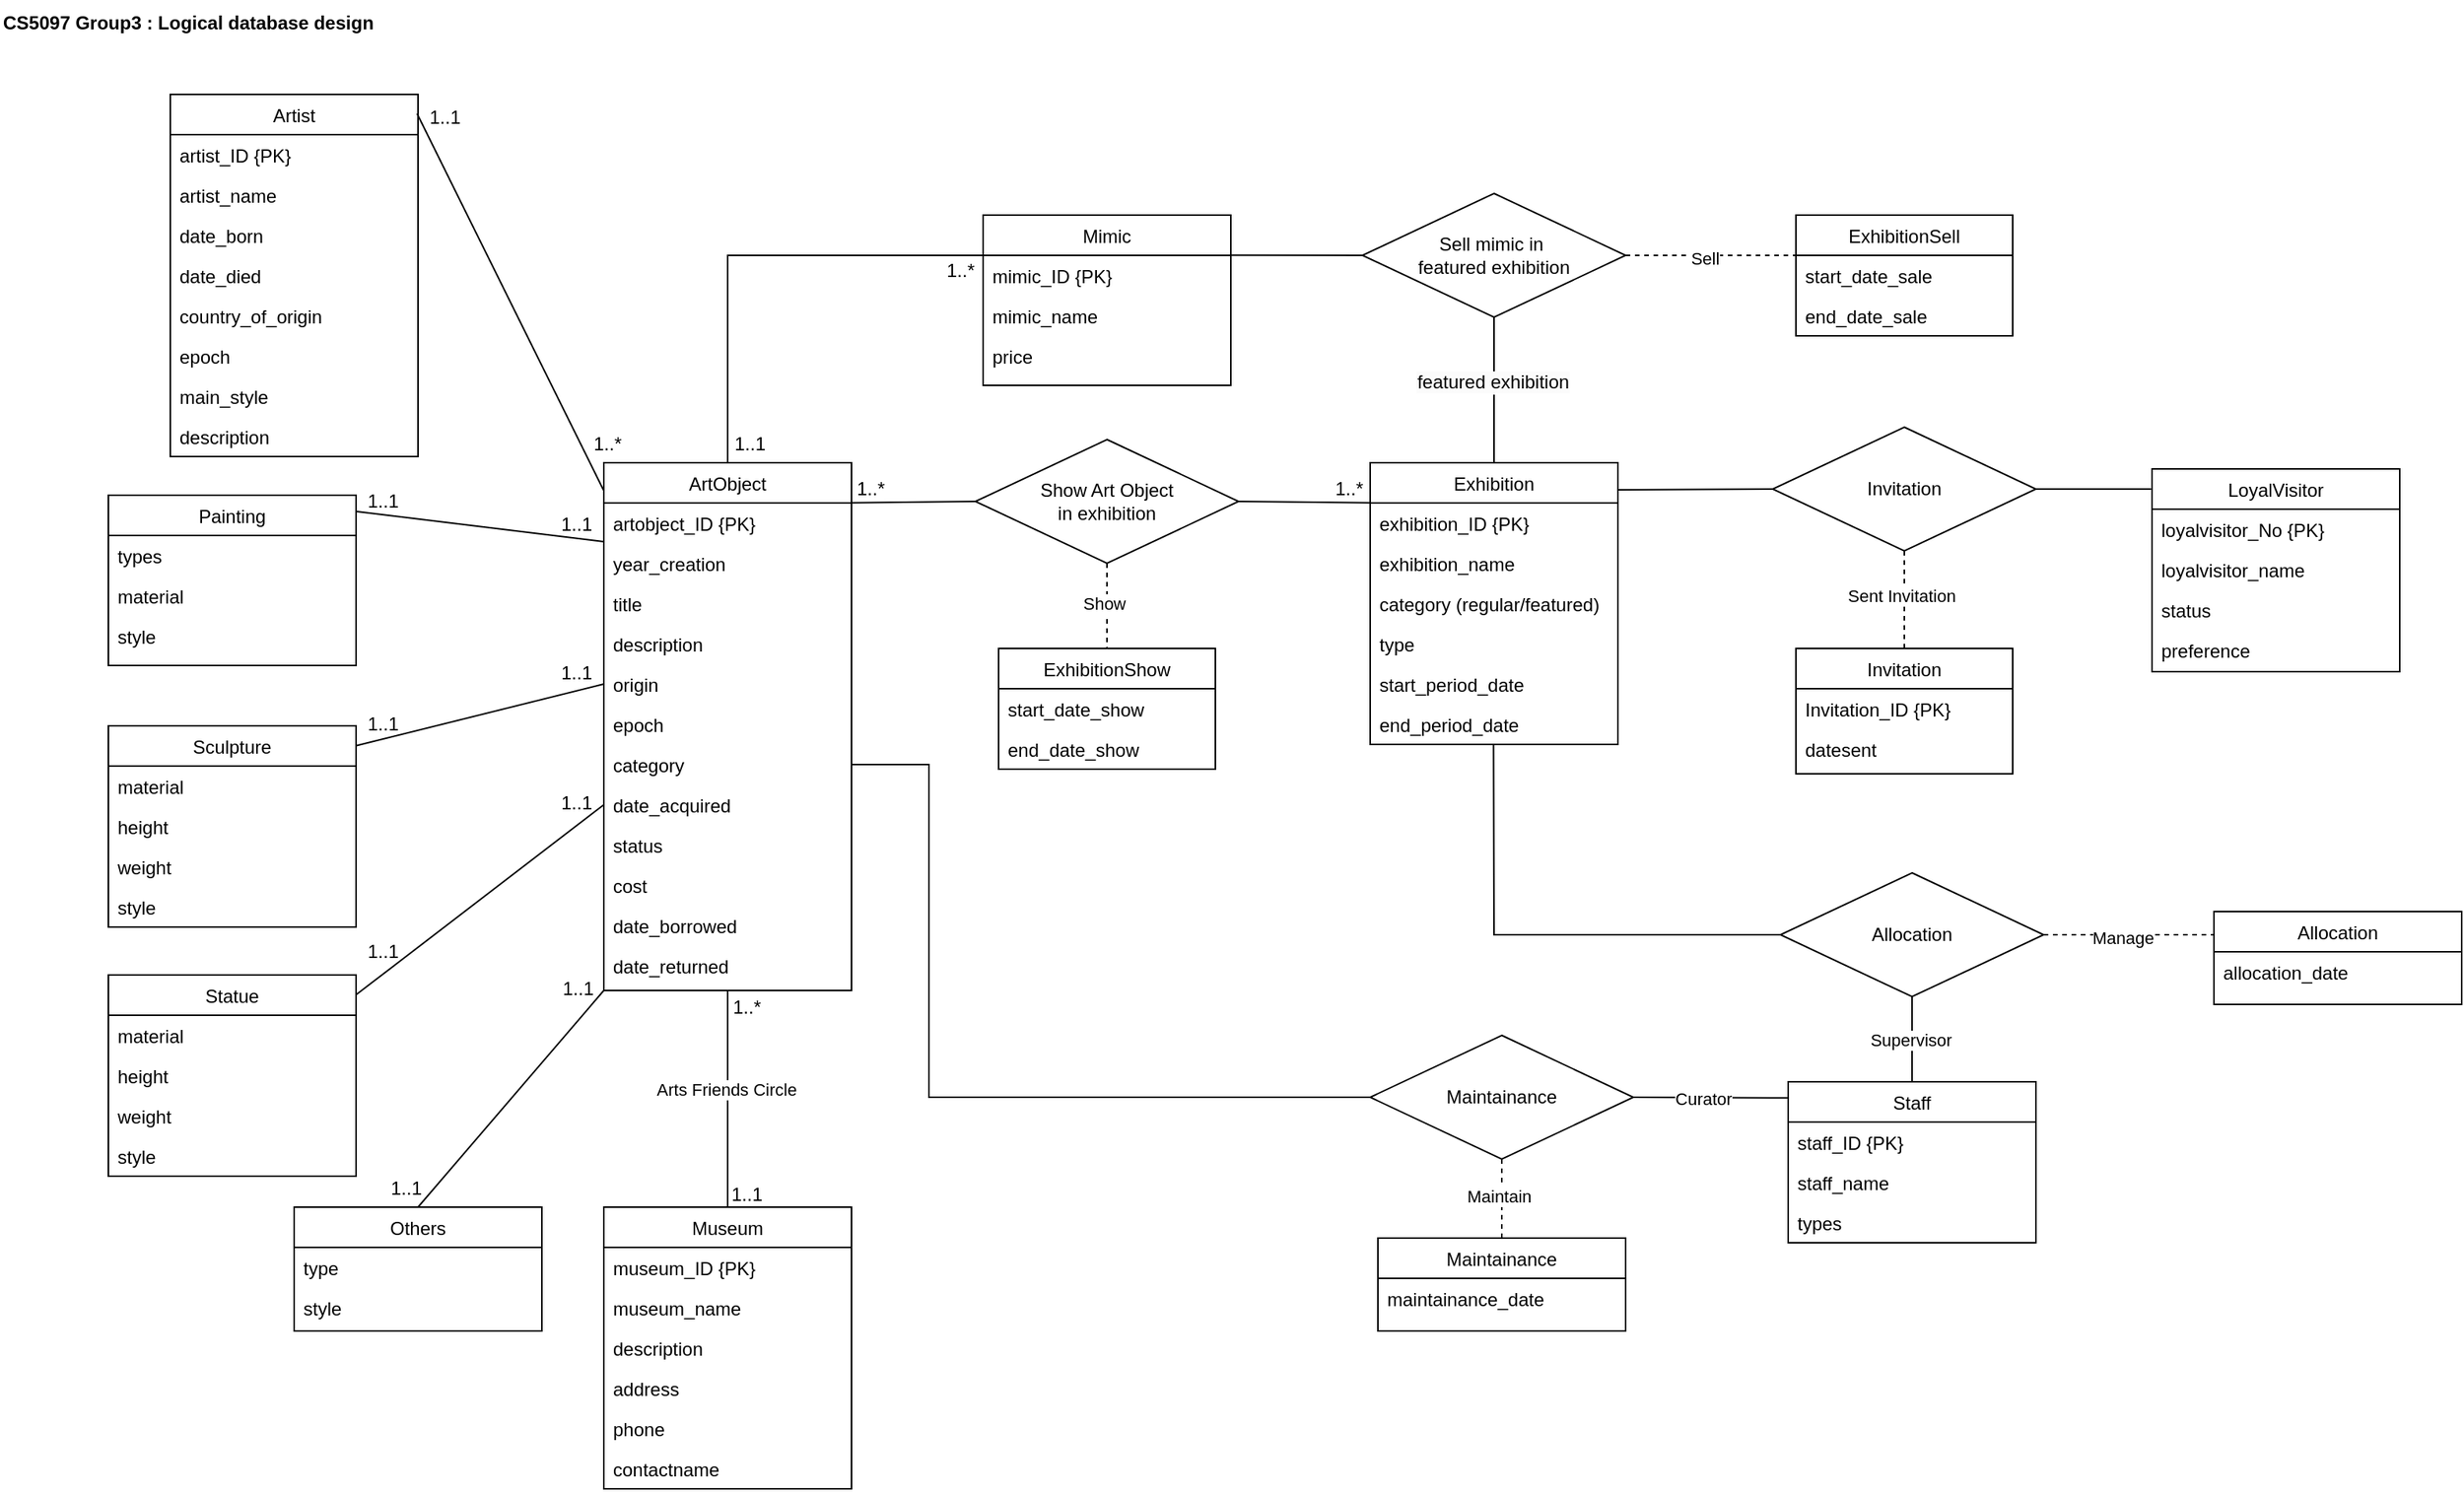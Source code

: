 <mxfile version="25.0.1">
  <diagram name="Page-1" id="jwNlFsKVyV8k6aozCczB">
    <mxGraphModel dx="1075" dy="471" grid="1" gridSize="10" guides="1" tooltips="1" connect="1" arrows="1" fold="1" page="1" pageScale="1" pageWidth="850" pageHeight="1100" math="0" shadow="0">
      <root>
        <mxCell id="0" />
        <mxCell id="1" parent="0" />
        <mxCell id="X3QwvM53zV8TtYCrAlP4-1" value="Museum" style="swimlane;fontStyle=0;align=center;verticalAlign=top;childLayout=stackLayout;horizontal=1;startSize=26;horizontalStack=0;resizeParent=1;resizeLast=0;collapsible=1;marginBottom=0;rounded=0;shadow=0;strokeWidth=1;" vertex="1" parent="1">
          <mxGeometry x="442" y="800" width="160" height="182" as="geometry">
            <mxRectangle x="130" y="380" width="160" height="26" as="alternateBounds" />
          </mxGeometry>
        </mxCell>
        <mxCell id="X3QwvM53zV8TtYCrAlP4-2" value="museum_ID {PK}" style="text;align=left;verticalAlign=top;spacingLeft=4;spacingRight=4;overflow=hidden;rotatable=0;points=[[0,0.5],[1,0.5]];portConstraint=eastwest;" vertex="1" parent="X3QwvM53zV8TtYCrAlP4-1">
          <mxGeometry y="26" width="160" height="26" as="geometry" />
        </mxCell>
        <mxCell id="X3QwvM53zV8TtYCrAlP4-3" value="museum_name" style="text;align=left;verticalAlign=top;spacingLeft=4;spacingRight=4;overflow=hidden;rotatable=0;points=[[0,0.5],[1,0.5]];portConstraint=eastwest;" vertex="1" parent="X3QwvM53zV8TtYCrAlP4-1">
          <mxGeometry y="52" width="160" height="26" as="geometry" />
        </mxCell>
        <mxCell id="X3QwvM53zV8TtYCrAlP4-4" value="description" style="text;align=left;verticalAlign=top;spacingLeft=4;spacingRight=4;overflow=hidden;rotatable=0;points=[[0,0.5],[1,0.5]];portConstraint=eastwest;" vertex="1" parent="X3QwvM53zV8TtYCrAlP4-1">
          <mxGeometry y="78" width="160" height="26" as="geometry" />
        </mxCell>
        <mxCell id="X3QwvM53zV8TtYCrAlP4-5" value="address" style="text;align=left;verticalAlign=top;spacingLeft=4;spacingRight=4;overflow=hidden;rotatable=0;points=[[0,0.5],[1,0.5]];portConstraint=eastwest;" vertex="1" parent="X3QwvM53zV8TtYCrAlP4-1">
          <mxGeometry y="104" width="160" height="26" as="geometry" />
        </mxCell>
        <mxCell id="X3QwvM53zV8TtYCrAlP4-6" value="phone" style="text;align=left;verticalAlign=top;spacingLeft=4;spacingRight=4;overflow=hidden;rotatable=0;points=[[0,0.5],[1,0.5]];portConstraint=eastwest;" vertex="1" parent="X3QwvM53zV8TtYCrAlP4-1">
          <mxGeometry y="130" width="160" height="26" as="geometry" />
        </mxCell>
        <mxCell id="X3QwvM53zV8TtYCrAlP4-7" value="contactname" style="text;align=left;verticalAlign=top;spacingLeft=4;spacingRight=4;overflow=hidden;rotatable=0;points=[[0,0.5],[1,0.5]];portConstraint=eastwest;" vertex="1" parent="X3QwvM53zV8TtYCrAlP4-1">
          <mxGeometry y="156" width="160" height="26" as="geometry" />
        </mxCell>
        <mxCell id="X3QwvM53zV8TtYCrAlP4-8" value="ArtObject" style="swimlane;fontStyle=0;align=center;verticalAlign=top;childLayout=stackLayout;horizontal=1;startSize=26;horizontalStack=0;resizeParent=1;resizeLast=0;collapsible=1;marginBottom=0;rounded=0;shadow=0;strokeWidth=1;" vertex="1" parent="1">
          <mxGeometry x="442" y="319" width="160" height="341" as="geometry">
            <mxRectangle x="130" y="380" width="160" height="26" as="alternateBounds" />
          </mxGeometry>
        </mxCell>
        <mxCell id="X3QwvM53zV8TtYCrAlP4-9" value="artobject_ID {PK}" style="text;align=left;verticalAlign=top;spacingLeft=4;spacingRight=4;overflow=hidden;rotatable=0;points=[[0,0.5],[1,0.5]];portConstraint=eastwest;" vertex="1" parent="X3QwvM53zV8TtYCrAlP4-8">
          <mxGeometry y="26" width="160" height="26" as="geometry" />
        </mxCell>
        <mxCell id="X3QwvM53zV8TtYCrAlP4-10" value="year_creation" style="text;align=left;verticalAlign=top;spacingLeft=4;spacingRight=4;overflow=hidden;rotatable=0;points=[[0,0.5],[1,0.5]];portConstraint=eastwest;" vertex="1" parent="X3QwvM53zV8TtYCrAlP4-8">
          <mxGeometry y="52" width="160" height="26" as="geometry" />
        </mxCell>
        <mxCell id="X3QwvM53zV8TtYCrAlP4-11" value="title" style="text;align=left;verticalAlign=top;spacingLeft=4;spacingRight=4;overflow=hidden;rotatable=0;points=[[0,0.5],[1,0.5]];portConstraint=eastwest;" vertex="1" parent="X3QwvM53zV8TtYCrAlP4-8">
          <mxGeometry y="78" width="160" height="26" as="geometry" />
        </mxCell>
        <mxCell id="X3QwvM53zV8TtYCrAlP4-12" value="description" style="text;align=left;verticalAlign=top;spacingLeft=4;spacingRight=4;overflow=hidden;rotatable=0;points=[[0,0.5],[1,0.5]];portConstraint=eastwest;" vertex="1" parent="X3QwvM53zV8TtYCrAlP4-8">
          <mxGeometry y="104" width="160" height="26" as="geometry" />
        </mxCell>
        <mxCell id="X3QwvM53zV8TtYCrAlP4-13" value="origin" style="text;align=left;verticalAlign=top;spacingLeft=4;spacingRight=4;overflow=hidden;rotatable=0;points=[[0,0.5],[1,0.5]];portConstraint=eastwest;" vertex="1" parent="X3QwvM53zV8TtYCrAlP4-8">
          <mxGeometry y="130" width="160" height="26" as="geometry" />
        </mxCell>
        <mxCell id="X3QwvM53zV8TtYCrAlP4-14" value="epoch" style="text;align=left;verticalAlign=top;spacingLeft=4;spacingRight=4;overflow=hidden;rotatable=0;points=[[0,0.5],[1,0.5]];portConstraint=eastwest;" vertex="1" parent="X3QwvM53zV8TtYCrAlP4-8">
          <mxGeometry y="156" width="160" height="26" as="geometry" />
        </mxCell>
        <mxCell id="X3QwvM53zV8TtYCrAlP4-15" value="category" style="text;align=left;verticalAlign=top;spacingLeft=4;spacingRight=4;overflow=hidden;rotatable=0;points=[[0,0.5],[1,0.5]];portConstraint=eastwest;" vertex="1" parent="X3QwvM53zV8TtYCrAlP4-8">
          <mxGeometry y="182" width="160" height="26" as="geometry" />
        </mxCell>
        <mxCell id="X3QwvM53zV8TtYCrAlP4-16" value="date_acquired" style="text;align=left;verticalAlign=top;spacingLeft=4;spacingRight=4;overflow=hidden;rotatable=0;points=[[0,0.5],[1,0.5]];portConstraint=eastwest;" vertex="1" parent="X3QwvM53zV8TtYCrAlP4-8">
          <mxGeometry y="208" width="160" height="26" as="geometry" />
        </mxCell>
        <mxCell id="X3QwvM53zV8TtYCrAlP4-17" value="status" style="text;align=left;verticalAlign=top;spacingLeft=4;spacingRight=4;overflow=hidden;rotatable=0;points=[[0,0.5],[1,0.5]];portConstraint=eastwest;" vertex="1" parent="X3QwvM53zV8TtYCrAlP4-8">
          <mxGeometry y="234" width="160" height="26" as="geometry" />
        </mxCell>
        <mxCell id="X3QwvM53zV8TtYCrAlP4-18" value="cost" style="text;align=left;verticalAlign=top;spacingLeft=4;spacingRight=4;overflow=hidden;rotatable=0;points=[[0,0.5],[1,0.5]];portConstraint=eastwest;" vertex="1" parent="X3QwvM53zV8TtYCrAlP4-8">
          <mxGeometry y="260" width="160" height="26" as="geometry" />
        </mxCell>
        <mxCell id="X3QwvM53zV8TtYCrAlP4-20" value="date_borrowed" style="text;align=left;verticalAlign=top;spacingLeft=4;spacingRight=4;overflow=hidden;rotatable=0;points=[[0,0.5],[1,0.5]];portConstraint=eastwest;" vertex="1" parent="X3QwvM53zV8TtYCrAlP4-8">
          <mxGeometry y="286" width="160" height="26" as="geometry" />
        </mxCell>
        <mxCell id="X3QwvM53zV8TtYCrAlP4-21" value="date_returned" style="text;align=left;verticalAlign=top;spacingLeft=4;spacingRight=4;overflow=hidden;rotatable=0;points=[[0,0.5],[1,0.5]];portConstraint=eastwest;" vertex="1" parent="X3QwvM53zV8TtYCrAlP4-8">
          <mxGeometry y="312" width="160" height="26" as="geometry" />
        </mxCell>
        <mxCell id="X3QwvM53zV8TtYCrAlP4-22" value="Artist" style="swimlane;fontStyle=0;align=center;verticalAlign=top;childLayout=stackLayout;horizontal=1;startSize=26;horizontalStack=0;resizeParent=1;resizeLast=0;collapsible=1;marginBottom=0;rounded=0;shadow=0;strokeWidth=1;" vertex="1" parent="1">
          <mxGeometry x="162" y="81" width="160" height="234" as="geometry">
            <mxRectangle x="130" y="380" width="160" height="26" as="alternateBounds" />
          </mxGeometry>
        </mxCell>
        <mxCell id="X3QwvM53zV8TtYCrAlP4-23" value="artist_ID {PK}" style="text;align=left;verticalAlign=top;spacingLeft=4;spacingRight=4;overflow=hidden;rotatable=0;points=[[0,0.5],[1,0.5]];portConstraint=eastwest;" vertex="1" parent="X3QwvM53zV8TtYCrAlP4-22">
          <mxGeometry y="26" width="160" height="26" as="geometry" />
        </mxCell>
        <mxCell id="X3QwvM53zV8TtYCrAlP4-24" value="artist_name" style="text;align=left;verticalAlign=top;spacingLeft=4;spacingRight=4;overflow=hidden;rotatable=0;points=[[0,0.5],[1,0.5]];portConstraint=eastwest;" vertex="1" parent="X3QwvM53zV8TtYCrAlP4-22">
          <mxGeometry y="52" width="160" height="26" as="geometry" />
        </mxCell>
        <mxCell id="X3QwvM53zV8TtYCrAlP4-25" value="date_born" style="text;align=left;verticalAlign=top;spacingLeft=4;spacingRight=4;overflow=hidden;rotatable=0;points=[[0,0.5],[1,0.5]];portConstraint=eastwest;" vertex="1" parent="X3QwvM53zV8TtYCrAlP4-22">
          <mxGeometry y="78" width="160" height="26" as="geometry" />
        </mxCell>
        <mxCell id="X3QwvM53zV8TtYCrAlP4-26" value="date_died" style="text;align=left;verticalAlign=top;spacingLeft=4;spacingRight=4;overflow=hidden;rotatable=0;points=[[0,0.5],[1,0.5]];portConstraint=eastwest;" vertex="1" parent="X3QwvM53zV8TtYCrAlP4-22">
          <mxGeometry y="104" width="160" height="26" as="geometry" />
        </mxCell>
        <mxCell id="X3QwvM53zV8TtYCrAlP4-27" value="country_of_origin" style="text;align=left;verticalAlign=top;spacingLeft=4;spacingRight=4;overflow=hidden;rotatable=0;points=[[0,0.5],[1,0.5]];portConstraint=eastwest;" vertex="1" parent="X3QwvM53zV8TtYCrAlP4-22">
          <mxGeometry y="130" width="160" height="26" as="geometry" />
        </mxCell>
        <mxCell id="X3QwvM53zV8TtYCrAlP4-28" value="epoch" style="text;align=left;verticalAlign=top;spacingLeft=4;spacingRight=4;overflow=hidden;rotatable=0;points=[[0,0.5],[1,0.5]];portConstraint=eastwest;" vertex="1" parent="X3QwvM53zV8TtYCrAlP4-22">
          <mxGeometry y="156" width="160" height="26" as="geometry" />
        </mxCell>
        <mxCell id="X3QwvM53zV8TtYCrAlP4-29" value="main_style" style="text;align=left;verticalAlign=top;spacingLeft=4;spacingRight=4;overflow=hidden;rotatable=0;points=[[0,0.5],[1,0.5]];portConstraint=eastwest;" vertex="1" parent="X3QwvM53zV8TtYCrAlP4-22">
          <mxGeometry y="182" width="160" height="26" as="geometry" />
        </mxCell>
        <mxCell id="X3QwvM53zV8TtYCrAlP4-30" value="description" style="text;align=left;verticalAlign=top;spacingLeft=4;spacingRight=4;overflow=hidden;rotatable=0;points=[[0,0.5],[1,0.5]];portConstraint=eastwest;" vertex="1" parent="X3QwvM53zV8TtYCrAlP4-22">
          <mxGeometry y="208" width="160" height="26" as="geometry" />
        </mxCell>
        <mxCell id="X3QwvM53zV8TtYCrAlP4-31" value="Painting" style="swimlane;fontStyle=0;align=center;verticalAlign=top;childLayout=stackLayout;horizontal=1;startSize=26;horizontalStack=0;resizeParent=1;resizeLast=0;collapsible=1;marginBottom=0;rounded=0;shadow=0;strokeWidth=1;" vertex="1" parent="1">
          <mxGeometry x="122" y="340" width="160" height="110" as="geometry">
            <mxRectangle x="130" y="380" width="160" height="26" as="alternateBounds" />
          </mxGeometry>
        </mxCell>
        <mxCell id="X3QwvM53zV8TtYCrAlP4-32" value="types" style="text;align=left;verticalAlign=top;spacingLeft=4;spacingRight=4;overflow=hidden;rotatable=0;points=[[0,0.5],[1,0.5]];portConstraint=eastwest;" vertex="1" parent="X3QwvM53zV8TtYCrAlP4-31">
          <mxGeometry y="26" width="160" height="26" as="geometry" />
        </mxCell>
        <mxCell id="X3QwvM53zV8TtYCrAlP4-33" value="material" style="text;align=left;verticalAlign=top;spacingLeft=4;spacingRight=4;overflow=hidden;rotatable=0;points=[[0,0.5],[1,0.5]];portConstraint=eastwest;" vertex="1" parent="X3QwvM53zV8TtYCrAlP4-31">
          <mxGeometry y="52" width="160" height="26" as="geometry" />
        </mxCell>
        <mxCell id="X3QwvM53zV8TtYCrAlP4-34" value="style" style="text;align=left;verticalAlign=top;spacingLeft=4;spacingRight=4;overflow=hidden;rotatable=0;points=[[0,0.5],[1,0.5]];portConstraint=eastwest;" vertex="1" parent="X3QwvM53zV8TtYCrAlP4-31">
          <mxGeometry y="78" width="160" height="26" as="geometry" />
        </mxCell>
        <mxCell id="X3QwvM53zV8TtYCrAlP4-35" value="Sculpture" style="swimlane;fontStyle=0;align=center;verticalAlign=top;childLayout=stackLayout;horizontal=1;startSize=26;horizontalStack=0;resizeParent=1;resizeLast=0;collapsible=1;marginBottom=0;rounded=0;shadow=0;strokeWidth=1;" vertex="1" parent="1">
          <mxGeometry x="122" y="489" width="160" height="130" as="geometry">
            <mxRectangle x="130" y="380" width="160" height="26" as="alternateBounds" />
          </mxGeometry>
        </mxCell>
        <mxCell id="X3QwvM53zV8TtYCrAlP4-36" value="material" style="text;align=left;verticalAlign=top;spacingLeft=4;spacingRight=4;overflow=hidden;rotatable=0;points=[[0,0.5],[1,0.5]];portConstraint=eastwest;" vertex="1" parent="X3QwvM53zV8TtYCrAlP4-35">
          <mxGeometry y="26" width="160" height="26" as="geometry" />
        </mxCell>
        <mxCell id="X3QwvM53zV8TtYCrAlP4-37" value="height" style="text;align=left;verticalAlign=top;spacingLeft=4;spacingRight=4;overflow=hidden;rotatable=0;points=[[0,0.5],[1,0.5]];portConstraint=eastwest;" vertex="1" parent="X3QwvM53zV8TtYCrAlP4-35">
          <mxGeometry y="52" width="160" height="26" as="geometry" />
        </mxCell>
        <mxCell id="X3QwvM53zV8TtYCrAlP4-38" value="weight" style="text;align=left;verticalAlign=top;spacingLeft=4;spacingRight=4;overflow=hidden;rotatable=0;points=[[0,0.5],[1,0.5]];portConstraint=eastwest;" vertex="1" parent="X3QwvM53zV8TtYCrAlP4-35">
          <mxGeometry y="78" width="160" height="26" as="geometry" />
        </mxCell>
        <mxCell id="X3QwvM53zV8TtYCrAlP4-39" value="style" style="text;align=left;verticalAlign=top;spacingLeft=4;spacingRight=4;overflow=hidden;rotatable=0;points=[[0,0.5],[1,0.5]];portConstraint=eastwest;" vertex="1" parent="X3QwvM53zV8TtYCrAlP4-35">
          <mxGeometry y="104" width="160" height="26" as="geometry" />
        </mxCell>
        <mxCell id="X3QwvM53zV8TtYCrAlP4-40" value="Others" style="swimlane;fontStyle=0;align=center;verticalAlign=top;childLayout=stackLayout;horizontal=1;startSize=26;horizontalStack=0;resizeParent=1;resizeLast=0;collapsible=1;marginBottom=0;rounded=0;shadow=0;strokeWidth=1;" vertex="1" parent="1">
          <mxGeometry x="242" y="800" width="160" height="80" as="geometry">
            <mxRectangle x="130" y="380" width="160" height="26" as="alternateBounds" />
          </mxGeometry>
        </mxCell>
        <mxCell id="X3QwvM53zV8TtYCrAlP4-41" value="type" style="text;align=left;verticalAlign=top;spacingLeft=4;spacingRight=4;overflow=hidden;rotatable=0;points=[[0,0.5],[1,0.5]];portConstraint=eastwest;" vertex="1" parent="X3QwvM53zV8TtYCrAlP4-40">
          <mxGeometry y="26" width="160" height="26" as="geometry" />
        </mxCell>
        <mxCell id="X3QwvM53zV8TtYCrAlP4-42" value="style" style="text;align=left;verticalAlign=top;spacingLeft=4;spacingRight=4;overflow=hidden;rotatable=0;points=[[0,0.5],[1,0.5]];portConstraint=eastwest;" vertex="1" parent="X3QwvM53zV8TtYCrAlP4-40">
          <mxGeometry y="52" width="160" height="26" as="geometry" />
        </mxCell>
        <mxCell id="X3QwvM53zV8TtYCrAlP4-43" value="Statue" style="swimlane;fontStyle=0;align=center;verticalAlign=top;childLayout=stackLayout;horizontal=1;startSize=26;horizontalStack=0;resizeParent=1;resizeLast=0;collapsible=1;marginBottom=0;rounded=0;shadow=0;strokeWidth=1;" vertex="1" parent="1">
          <mxGeometry x="122" y="650" width="160" height="130" as="geometry">
            <mxRectangle x="130" y="380" width="160" height="26" as="alternateBounds" />
          </mxGeometry>
        </mxCell>
        <mxCell id="X3QwvM53zV8TtYCrAlP4-44" value="material" style="text;align=left;verticalAlign=top;spacingLeft=4;spacingRight=4;overflow=hidden;rotatable=0;points=[[0,0.5],[1,0.5]];portConstraint=eastwest;" vertex="1" parent="X3QwvM53zV8TtYCrAlP4-43">
          <mxGeometry y="26" width="160" height="26" as="geometry" />
        </mxCell>
        <mxCell id="X3QwvM53zV8TtYCrAlP4-45" value="height" style="text;align=left;verticalAlign=top;spacingLeft=4;spacingRight=4;overflow=hidden;rotatable=0;points=[[0,0.5],[1,0.5]];portConstraint=eastwest;" vertex="1" parent="X3QwvM53zV8TtYCrAlP4-43">
          <mxGeometry y="52" width="160" height="26" as="geometry" />
        </mxCell>
        <mxCell id="X3QwvM53zV8TtYCrAlP4-46" value="weight" style="text;align=left;verticalAlign=top;spacingLeft=4;spacingRight=4;overflow=hidden;rotatable=0;points=[[0,0.5],[1,0.5]];portConstraint=eastwest;" vertex="1" parent="X3QwvM53zV8TtYCrAlP4-43">
          <mxGeometry y="78" width="160" height="26" as="geometry" />
        </mxCell>
        <mxCell id="X3QwvM53zV8TtYCrAlP4-47" value="style" style="text;align=left;verticalAlign=top;spacingLeft=4;spacingRight=4;overflow=hidden;rotatable=0;points=[[0,0.5],[1,0.5]];portConstraint=eastwest;" vertex="1" parent="X3QwvM53zV8TtYCrAlP4-43">
          <mxGeometry y="104" width="160" height="26" as="geometry" />
        </mxCell>
        <mxCell id="X3QwvM53zV8TtYCrAlP4-48" value="Exhibition" style="swimlane;fontStyle=0;align=center;verticalAlign=top;childLayout=stackLayout;horizontal=1;startSize=26;horizontalStack=0;resizeParent=1;resizeLast=0;collapsible=1;marginBottom=0;rounded=0;shadow=0;strokeWidth=1;" vertex="1" parent="1">
          <mxGeometry x="937" y="319" width="160" height="182" as="geometry">
            <mxRectangle x="130" y="380" width="160" height="26" as="alternateBounds" />
          </mxGeometry>
        </mxCell>
        <mxCell id="X3QwvM53zV8TtYCrAlP4-49" value="exhibition_ID {PK}" style="text;align=left;verticalAlign=top;spacingLeft=4;spacingRight=4;overflow=hidden;rotatable=0;points=[[0,0.5],[1,0.5]];portConstraint=eastwest;" vertex="1" parent="X3QwvM53zV8TtYCrAlP4-48">
          <mxGeometry y="26" width="160" height="26" as="geometry" />
        </mxCell>
        <mxCell id="X3QwvM53zV8TtYCrAlP4-50" value="exhibition_name" style="text;align=left;verticalAlign=top;spacingLeft=4;spacingRight=4;overflow=hidden;rotatable=0;points=[[0,0.5],[1,0.5]];portConstraint=eastwest;" vertex="1" parent="X3QwvM53zV8TtYCrAlP4-48">
          <mxGeometry y="52" width="160" height="26" as="geometry" />
        </mxCell>
        <mxCell id="X3QwvM53zV8TtYCrAlP4-51" value="category (regular/featured)" style="text;align=left;verticalAlign=top;spacingLeft=4;spacingRight=4;overflow=hidden;rotatable=0;points=[[0,0.5],[1,0.5]];portConstraint=eastwest;" vertex="1" parent="X3QwvM53zV8TtYCrAlP4-48">
          <mxGeometry y="78" width="160" height="26" as="geometry" />
        </mxCell>
        <mxCell id="X3QwvM53zV8TtYCrAlP4-52" value="type" style="text;align=left;verticalAlign=top;spacingLeft=4;spacingRight=4;overflow=hidden;rotatable=0;points=[[0,0.5],[1,0.5]];portConstraint=eastwest;" vertex="1" parent="X3QwvM53zV8TtYCrAlP4-48">
          <mxGeometry y="104" width="160" height="26" as="geometry" />
        </mxCell>
        <mxCell id="X3QwvM53zV8TtYCrAlP4-53" value="start_period_date" style="text;align=left;verticalAlign=top;spacingLeft=4;spacingRight=4;overflow=hidden;rotatable=0;points=[[0,0.5],[1,0.5]];portConstraint=eastwest;" vertex="1" parent="X3QwvM53zV8TtYCrAlP4-48">
          <mxGeometry y="130" width="160" height="26" as="geometry" />
        </mxCell>
        <mxCell id="X3QwvM53zV8TtYCrAlP4-54" value="end_period_date" style="text;align=left;verticalAlign=top;spacingLeft=4;spacingRight=4;overflow=hidden;rotatable=0;points=[[0,0.5],[1,0.5]];portConstraint=eastwest;" vertex="1" parent="X3QwvM53zV8TtYCrAlP4-48">
          <mxGeometry y="156" width="160" height="26" as="geometry" />
        </mxCell>
        <mxCell id="X3QwvM53zV8TtYCrAlP4-55" value="Mimic" style="swimlane;fontStyle=0;align=center;verticalAlign=top;childLayout=stackLayout;horizontal=1;startSize=26;horizontalStack=0;resizeParent=1;resizeLast=0;collapsible=1;marginBottom=0;rounded=0;shadow=0;strokeWidth=1;" vertex="1" parent="1">
          <mxGeometry x="687" y="159" width="160" height="110" as="geometry">
            <mxRectangle x="130" y="380" width="160" height="26" as="alternateBounds" />
          </mxGeometry>
        </mxCell>
        <mxCell id="X3QwvM53zV8TtYCrAlP4-56" value="mimic_ID {PK}" style="text;align=left;verticalAlign=top;spacingLeft=4;spacingRight=4;overflow=hidden;rotatable=0;points=[[0,0.5],[1,0.5]];portConstraint=eastwest;" vertex="1" parent="X3QwvM53zV8TtYCrAlP4-55">
          <mxGeometry y="26" width="160" height="26" as="geometry" />
        </mxCell>
        <mxCell id="X3QwvM53zV8TtYCrAlP4-57" value="mimic_name" style="text;align=left;verticalAlign=top;spacingLeft=4;spacingRight=4;overflow=hidden;rotatable=0;points=[[0,0.5],[1,0.5]];portConstraint=eastwest;" vertex="1" parent="X3QwvM53zV8TtYCrAlP4-55">
          <mxGeometry y="52" width="160" height="26" as="geometry" />
        </mxCell>
        <mxCell id="X3QwvM53zV8TtYCrAlP4-58" value="price" style="text;align=left;verticalAlign=top;spacingLeft=4;spacingRight=4;overflow=hidden;rotatable=0;points=[[0,0.5],[1,0.5]];portConstraint=eastwest;" vertex="1" parent="X3QwvM53zV8TtYCrAlP4-55">
          <mxGeometry y="78" width="160" height="26" as="geometry" />
        </mxCell>
        <mxCell id="X3QwvM53zV8TtYCrAlP4-59" value="LoyalVisitor" style="swimlane;fontStyle=0;align=center;verticalAlign=top;childLayout=stackLayout;horizontal=1;startSize=26;horizontalStack=0;resizeParent=1;resizeLast=0;collapsible=1;marginBottom=0;rounded=0;shadow=0;strokeWidth=1;" vertex="1" parent="1">
          <mxGeometry x="1442" y="323" width="160" height="131" as="geometry">
            <mxRectangle x="130" y="380" width="160" height="26" as="alternateBounds" />
          </mxGeometry>
        </mxCell>
        <mxCell id="X3QwvM53zV8TtYCrAlP4-60" value="loyalvisitor_No {PK}" style="text;align=left;verticalAlign=top;spacingLeft=4;spacingRight=4;overflow=hidden;rotatable=0;points=[[0,0.5],[1,0.5]];portConstraint=eastwest;" vertex="1" parent="X3QwvM53zV8TtYCrAlP4-59">
          <mxGeometry y="26" width="160" height="26" as="geometry" />
        </mxCell>
        <mxCell id="X3QwvM53zV8TtYCrAlP4-61" value="loyalvisitor_name" style="text;align=left;verticalAlign=top;spacingLeft=4;spacingRight=4;overflow=hidden;rotatable=0;points=[[0,0.5],[1,0.5]];portConstraint=eastwest;" vertex="1" parent="X3QwvM53zV8TtYCrAlP4-59">
          <mxGeometry y="52" width="160" height="26" as="geometry" />
        </mxCell>
        <mxCell id="X3QwvM53zV8TtYCrAlP4-62" value="status" style="text;align=left;verticalAlign=top;spacingLeft=4;spacingRight=4;overflow=hidden;rotatable=0;points=[[0,0.5],[1,0.5]];portConstraint=eastwest;" vertex="1" parent="X3QwvM53zV8TtYCrAlP4-59">
          <mxGeometry y="78" width="160" height="26" as="geometry" />
        </mxCell>
        <mxCell id="X3QwvM53zV8TtYCrAlP4-63" value="preference" style="text;align=left;verticalAlign=top;spacingLeft=4;spacingRight=4;overflow=hidden;rotatable=0;points=[[0,0.5],[1,0.5]];portConstraint=eastwest;" vertex="1" parent="X3QwvM53zV8TtYCrAlP4-59">
          <mxGeometry y="104" width="160" height="26" as="geometry" />
        </mxCell>
        <mxCell id="X3QwvM53zV8TtYCrAlP4-64" value="Staff" style="swimlane;fontStyle=0;align=center;verticalAlign=top;childLayout=stackLayout;horizontal=1;startSize=26;horizontalStack=0;resizeParent=1;resizeLast=0;collapsible=1;marginBottom=0;rounded=0;shadow=0;strokeWidth=1;" vertex="1" parent="1">
          <mxGeometry x="1207" y="719" width="160" height="104" as="geometry">
            <mxRectangle x="130" y="380" width="160" height="26" as="alternateBounds" />
          </mxGeometry>
        </mxCell>
        <mxCell id="X3QwvM53zV8TtYCrAlP4-65" value="staff_ID {PK}" style="text;align=left;verticalAlign=top;spacingLeft=4;spacingRight=4;overflow=hidden;rotatable=0;points=[[0,0.5],[1,0.5]];portConstraint=eastwest;" vertex="1" parent="X3QwvM53zV8TtYCrAlP4-64">
          <mxGeometry y="26" width="160" height="26" as="geometry" />
        </mxCell>
        <mxCell id="X3QwvM53zV8TtYCrAlP4-66" value="staff_name" style="text;align=left;verticalAlign=top;spacingLeft=4;spacingRight=4;overflow=hidden;rotatable=0;points=[[0,0.5],[1,0.5]];portConstraint=eastwest;" vertex="1" parent="X3QwvM53zV8TtYCrAlP4-64">
          <mxGeometry y="52" width="160" height="26" as="geometry" />
        </mxCell>
        <mxCell id="X3QwvM53zV8TtYCrAlP4-67" value="types" style="text;align=left;verticalAlign=top;spacingLeft=4;spacingRight=4;overflow=hidden;rotatable=0;points=[[0,0.5],[1,0.5]];portConstraint=eastwest;" vertex="1" parent="X3QwvM53zV8TtYCrAlP4-64">
          <mxGeometry y="78" width="160" height="26" as="geometry" />
        </mxCell>
        <mxCell id="X3QwvM53zV8TtYCrAlP4-68" value="Maintainance" style="swimlane;fontStyle=0;align=center;verticalAlign=top;childLayout=stackLayout;horizontal=1;startSize=26;horizontalStack=0;resizeParent=1;resizeLast=0;collapsible=1;marginBottom=0;rounded=0;shadow=0;strokeWidth=1;" vertex="1" parent="1">
          <mxGeometry x="942" y="820" width="160" height="60" as="geometry">
            <mxRectangle x="130" y="380" width="160" height="26" as="alternateBounds" />
          </mxGeometry>
        </mxCell>
        <mxCell id="X3QwvM53zV8TtYCrAlP4-69" value="maintainance_date" style="text;align=left;verticalAlign=top;spacingLeft=4;spacingRight=4;overflow=hidden;rotatable=0;points=[[0,0.5],[1,0.5]];portConstraint=eastwest;" vertex="1" parent="X3QwvM53zV8TtYCrAlP4-68">
          <mxGeometry y="26" width="160" height="26" as="geometry" />
        </mxCell>
        <mxCell id="X3QwvM53zV8TtYCrAlP4-70" value="Allocation" style="swimlane;fontStyle=0;align=center;verticalAlign=top;childLayout=stackLayout;horizontal=1;startSize=26;horizontalStack=0;resizeParent=1;resizeLast=0;collapsible=1;marginBottom=0;rounded=0;shadow=0;strokeWidth=1;" vertex="1" parent="1">
          <mxGeometry x="1482" y="609" width="160" height="60" as="geometry">
            <mxRectangle x="130" y="380" width="160" height="26" as="alternateBounds" />
          </mxGeometry>
        </mxCell>
        <mxCell id="X3QwvM53zV8TtYCrAlP4-71" value="allocation_date" style="text;align=left;verticalAlign=top;spacingLeft=4;spacingRight=4;overflow=hidden;rotatable=0;points=[[0,0.5],[1,0.5]];portConstraint=eastwest;" vertex="1" parent="X3QwvM53zV8TtYCrAlP4-70">
          <mxGeometry y="26" width="160" height="34" as="geometry" />
        </mxCell>
        <mxCell id="X3QwvM53zV8TtYCrAlP4-72" value="ExhibitionSell" style="swimlane;fontStyle=0;align=center;verticalAlign=top;childLayout=stackLayout;horizontal=1;startSize=26;horizontalStack=0;resizeParent=1;resizeLast=0;collapsible=1;marginBottom=0;rounded=0;shadow=0;strokeWidth=1;" vertex="1" parent="1">
          <mxGeometry x="1212" y="159" width="140" height="78" as="geometry">
            <mxRectangle x="130" y="380" width="160" height="26" as="alternateBounds" />
          </mxGeometry>
        </mxCell>
        <mxCell id="X3QwvM53zV8TtYCrAlP4-73" value="start_date_sale" style="text;align=left;verticalAlign=top;spacingLeft=4;spacingRight=4;overflow=hidden;rotatable=0;points=[[0,0.5],[1,0.5]];portConstraint=eastwest;" vertex="1" parent="X3QwvM53zV8TtYCrAlP4-72">
          <mxGeometry y="26" width="140" height="26" as="geometry" />
        </mxCell>
        <mxCell id="X3QwvM53zV8TtYCrAlP4-74" value="end_date_sale" style="text;align=left;verticalAlign=top;spacingLeft=4;spacingRight=4;overflow=hidden;rotatable=0;points=[[0,0.5],[1,0.5]];portConstraint=eastwest;" vertex="1" parent="X3QwvM53zV8TtYCrAlP4-72">
          <mxGeometry y="52" width="140" height="26" as="geometry" />
        </mxCell>
        <mxCell id="X3QwvM53zV8TtYCrAlP4-75" value="CS5097 Group3 : Logical database design" style="text;html=1;align=left;verticalAlign=middle;whiteSpace=wrap;rounded=0;fontStyle=1" vertex="1" parent="1">
          <mxGeometry x="52" y="20" width="270" height="30" as="geometry" />
        </mxCell>
        <mxCell id="X3QwvM53zV8TtYCrAlP4-76" value="" style="endArrow=none;html=1;rounded=0;exitX=0.996;exitY=0.053;exitDx=0;exitDy=0;entryX=-0.001;entryY=0.052;entryDx=0;entryDy=0;exitPerimeter=0;entryPerimeter=0;" edge="1" parent="1" source="X3QwvM53zV8TtYCrAlP4-22" target="X3QwvM53zV8TtYCrAlP4-8">
          <mxGeometry width="50" height="50" relative="1" as="geometry">
            <mxPoint x="802" y="399" as="sourcePoint" />
            <mxPoint x="532" y="679" as="targetPoint" />
          </mxGeometry>
        </mxCell>
        <mxCell id="X3QwvM53zV8TtYCrAlP4-77" value="1..1" style="text;html=1;align=center;verticalAlign=middle;whiteSpace=wrap;rounded=0;" vertex="1" parent="1">
          <mxGeometry x="317" y="81" width="45" height="30" as="geometry" />
        </mxCell>
        <mxCell id="X3QwvM53zV8TtYCrAlP4-78" value="1..*" style="text;html=1;align=center;verticalAlign=middle;whiteSpace=wrap;rounded=0;" vertex="1" parent="1">
          <mxGeometry x="422" y="292" width="45" height="30" as="geometry" />
        </mxCell>
        <mxCell id="X3QwvM53zV8TtYCrAlP4-79" value="" style="endArrow=none;html=1;rounded=0;exitX=0;exitY=0.962;exitDx=0;exitDy=0;entryX=1.002;entryY=0.095;entryDx=0;entryDy=0;entryPerimeter=0;exitPerimeter=0;" edge="1" parent="1" source="X3QwvM53zV8TtYCrAlP4-9" target="X3QwvM53zV8TtYCrAlP4-31">
          <mxGeometry width="50" height="50" relative="1" as="geometry">
            <mxPoint x="432" y="277" as="sourcePoint" />
            <mxPoint x="292" y="370" as="targetPoint" />
          </mxGeometry>
        </mxCell>
        <mxCell id="X3QwvM53zV8TtYCrAlP4-80" value="" style="endArrow=none;html=1;rounded=0;entryX=0.5;entryY=0;entryDx=0;entryDy=0;exitX=0.5;exitY=1;exitDx=0;exitDy=0;" edge="1" parent="1" source="X3QwvM53zV8TtYCrAlP4-8" target="X3QwvM53zV8TtYCrAlP4-1">
          <mxGeometry width="50" height="50" relative="1" as="geometry">
            <mxPoint x="550" y="670" as="sourcePoint" />
            <mxPoint x="512" y="820" as="targetPoint" />
          </mxGeometry>
        </mxCell>
        <mxCell id="X3QwvM53zV8TtYCrAlP4-81" value="Arts Friends Circle" style="edgeLabel;html=1;align=center;verticalAlign=middle;resizable=0;points=[];" vertex="1" connectable="0" parent="X3QwvM53zV8TtYCrAlP4-80">
          <mxGeometry x="-0.092" y="-1" relative="1" as="geometry">
            <mxPoint as="offset" />
          </mxGeometry>
        </mxCell>
        <mxCell id="X3QwvM53zV8TtYCrAlP4-82" value="1..*" style="text;html=1;align=center;verticalAlign=middle;whiteSpace=wrap;rounded=0;" vertex="1" parent="1">
          <mxGeometry x="512" y="656" width="45" height="30" as="geometry" />
        </mxCell>
        <mxCell id="X3QwvM53zV8TtYCrAlP4-83" value="" style="endArrow=none;html=1;rounded=0;entryX=0.999;entryY=0.099;entryDx=0;entryDy=0;entryPerimeter=0;exitX=0;exitY=0.5;exitDx=0;exitDy=0;" edge="1" parent="1" source="X3QwvM53zV8TtYCrAlP4-13" target="X3QwvM53zV8TtYCrAlP4-35">
          <mxGeometry width="50" height="50" relative="1" as="geometry">
            <mxPoint x="442" y="500" as="sourcePoint" />
            <mxPoint x="292" y="369" as="targetPoint" />
          </mxGeometry>
        </mxCell>
        <mxCell id="X3QwvM53zV8TtYCrAlP4-84" value="" style="endArrow=none;html=1;rounded=0;entryX=0.999;entryY=0.099;entryDx=0;entryDy=0;exitX=0;exitY=0.5;exitDx=0;exitDy=0;entryPerimeter=0;" edge="1" parent="1" source="X3QwvM53zV8TtYCrAlP4-16" target="X3QwvM53zV8TtYCrAlP4-43">
          <mxGeometry width="50" height="50" relative="1" as="geometry">
            <mxPoint x="442" y="610" as="sourcePoint" />
            <mxPoint x="292" y="529" as="targetPoint" />
          </mxGeometry>
        </mxCell>
        <mxCell id="X3QwvM53zV8TtYCrAlP4-85" value="" style="endArrow=none;html=1;rounded=0;entryX=0.5;entryY=0;entryDx=0;entryDy=0;exitX=0;exitY=1;exitDx=0;exitDy=0;" edge="1" parent="1" source="X3QwvM53zV8TtYCrAlP4-8" target="X3QwvM53zV8TtYCrAlP4-40">
          <mxGeometry width="50" height="50" relative="1" as="geometry">
            <mxPoint x="452" y="329" as="sourcePoint" />
            <mxPoint x="292" y="689" as="targetPoint" />
          </mxGeometry>
        </mxCell>
        <mxCell id="X3QwvM53zV8TtYCrAlP4-86" value="1..1" style="text;html=1;align=center;verticalAlign=middle;whiteSpace=wrap;rounded=0;" vertex="1" parent="1">
          <mxGeometry x="277" y="473" width="45" height="30" as="geometry" />
        </mxCell>
        <mxCell id="X3QwvM53zV8TtYCrAlP4-87" value="1..1" style="text;html=1;align=center;verticalAlign=middle;whiteSpace=wrap;rounded=0;" vertex="1" parent="1">
          <mxGeometry x="277" y="620" width="45" height="30" as="geometry" />
        </mxCell>
        <mxCell id="X3QwvM53zV8TtYCrAlP4-88" value="1..1" style="text;html=1;align=center;verticalAlign=middle;whiteSpace=wrap;rounded=0;" vertex="1" parent="1">
          <mxGeometry x="512" y="777" width="45" height="30" as="geometry" />
        </mxCell>
        <mxCell id="X3QwvM53zV8TtYCrAlP4-89" value="1..1" style="text;html=1;align=center;verticalAlign=middle;whiteSpace=wrap;rounded=0;" vertex="1" parent="1">
          <mxGeometry x="291.5" y="773" width="45" height="30" as="geometry" />
        </mxCell>
        <mxCell id="X3QwvM53zV8TtYCrAlP4-90" value="1..1" style="text;html=1;align=center;verticalAlign=middle;whiteSpace=wrap;rounded=0;" vertex="1" parent="1">
          <mxGeometry x="277" y="329" width="45" height="30" as="geometry" />
        </mxCell>
        <mxCell id="X3QwvM53zV8TtYCrAlP4-91" value="1..1" style="text;html=1;align=center;verticalAlign=middle;whiteSpace=wrap;rounded=0;" vertex="1" parent="1">
          <mxGeometry x="402" y="524" width="45" height="30" as="geometry" />
        </mxCell>
        <mxCell id="X3QwvM53zV8TtYCrAlP4-92" value="1..1" style="text;html=1;align=center;verticalAlign=middle;whiteSpace=wrap;rounded=0;" vertex="1" parent="1">
          <mxGeometry x="402" y="440" width="45" height="30" as="geometry" />
        </mxCell>
        <mxCell id="X3QwvM53zV8TtYCrAlP4-93" value="1..1" style="text;html=1;align=center;verticalAlign=middle;whiteSpace=wrap;rounded=0;" vertex="1" parent="1">
          <mxGeometry x="403" y="644" width="45" height="30" as="geometry" />
        </mxCell>
        <mxCell id="X3QwvM53zV8TtYCrAlP4-94" value="&lt;span style=&quot;text-wrap-mode: nowrap;&quot;&gt;Sell mimic in&amp;nbsp;&lt;br&gt;&lt;/span&gt;featured&amp;nbsp;&lt;span style=&quot;text-wrap-mode: nowrap;&quot;&gt;exhibition&lt;/span&gt;" style="rhombus;whiteSpace=wrap;html=1;" vertex="1" parent="1">
          <mxGeometry x="932" y="145" width="170" height="80" as="geometry" />
        </mxCell>
        <mxCell id="X3QwvM53zV8TtYCrAlP4-95" value="" style="endArrow=none;html=1;rounded=0;entryX=0.5;entryY=0;entryDx=0;entryDy=0;exitX=0;exitY=0.001;exitDx=0;exitDy=0;exitPerimeter=0;" edge="1" parent="1" source="X3QwvM53zV8TtYCrAlP4-56" target="X3QwvM53zV8TtYCrAlP4-8">
          <mxGeometry width="50" height="50" relative="1" as="geometry">
            <mxPoint x="662" y="200" as="sourcePoint" />
            <mxPoint x="787" y="493" as="targetPoint" />
            <Array as="points">
              <mxPoint x="522" y="185" />
            </Array>
          </mxGeometry>
        </mxCell>
        <mxCell id="X3QwvM53zV8TtYCrAlP4-96" value="" style="endArrow=none;html=1;rounded=0;exitX=1;exitY=0.5;exitDx=0;exitDy=0;dashed=1;entryX=-0.001;entryY=0;entryDx=0;entryDy=0;entryPerimeter=0;" edge="1" parent="1" source="X3QwvM53zV8TtYCrAlP4-94" target="X3QwvM53zV8TtYCrAlP4-73">
          <mxGeometry width="50" height="50" relative="1" as="geometry">
            <mxPoint x="922" y="211" as="sourcePoint" />
            <mxPoint x="1172" y="190" as="targetPoint" />
          </mxGeometry>
        </mxCell>
        <mxCell id="X3QwvM53zV8TtYCrAlP4-97" value="Sell" style="edgeLabel;html=1;align=center;verticalAlign=middle;resizable=0;points=[];" vertex="1" connectable="0" parent="X3QwvM53zV8TtYCrAlP4-96">
          <mxGeometry x="-0.073" y="-2" relative="1" as="geometry">
            <mxPoint as="offset" />
          </mxGeometry>
        </mxCell>
        <mxCell id="X3QwvM53zV8TtYCrAlP4-98" value="" style="endArrow=none;html=1;rounded=0;entryX=1.001;entryY=-0.004;entryDx=0;entryDy=0;entryPerimeter=0;exitX=0;exitY=0.5;exitDx=0;exitDy=0;" edge="1" parent="1" source="X3QwvM53zV8TtYCrAlP4-94" target="X3QwvM53zV8TtYCrAlP4-56">
          <mxGeometry width="50" height="50" relative="1" as="geometry">
            <mxPoint x="902" y="150" as="sourcePoint" />
            <mxPoint x="862" y="180" as="targetPoint" />
          </mxGeometry>
        </mxCell>
        <mxCell id="X3QwvM53zV8TtYCrAlP4-99" value="" style="endArrow=none;html=1;rounded=0;entryX=0.5;entryY=0;entryDx=0;entryDy=0;exitX=0.5;exitY=1;exitDx=0;exitDy=0;" edge="1" parent="1" source="X3QwvM53zV8TtYCrAlP4-94" target="X3QwvM53zV8TtYCrAlP4-48">
          <mxGeometry width="50" height="50" relative="1" as="geometry">
            <mxPoint x="947" y="131" as="sourcePoint" />
            <mxPoint x="867" y="131" as="targetPoint" />
          </mxGeometry>
        </mxCell>
        <mxCell id="X3QwvM53zV8TtYCrAlP4-100" value="&lt;span style=&quot;font-size: 12px; text-wrap-mode: wrap; background-color: rgb(251, 251, 251);&quot;&gt;featured&amp;nbsp;&lt;/span&gt;&lt;span style=&quot;font-size: 12px; background-color: rgb(251, 251, 251);&quot;&gt;exhibition&lt;/span&gt;" style="edgeLabel;html=1;align=center;verticalAlign=middle;resizable=0;points=[];" vertex="1" connectable="0" parent="X3QwvM53zV8TtYCrAlP4-99">
          <mxGeometry x="-0.111" y="-1" relative="1" as="geometry">
            <mxPoint as="offset" />
          </mxGeometry>
        </mxCell>
        <mxCell id="X3QwvM53zV8TtYCrAlP4-101" value="&lt;span style=&quot;text-wrap-mode: nowrap;&quot;&gt;Show Art Object&lt;/span&gt;&lt;div&gt;&lt;span style=&quot;text-wrap-mode: nowrap;&quot;&gt;in exhibition&lt;/span&gt;&lt;/div&gt;" style="rhombus;whiteSpace=wrap;html=1;" vertex="1" parent="1">
          <mxGeometry x="682" y="304" width="170" height="80" as="geometry" />
        </mxCell>
        <mxCell id="X3QwvM53zV8TtYCrAlP4-102" value="" style="endArrow=none;html=1;rounded=0;exitX=0;exitY=0.5;exitDx=0;exitDy=0;entryX=1.001;entryY=-0.005;entryDx=0;entryDy=0;entryPerimeter=0;" edge="1" parent="1" source="X3QwvM53zV8TtYCrAlP4-101" target="X3QwvM53zV8TtYCrAlP4-9">
          <mxGeometry width="50" height="50" relative="1" as="geometry">
            <mxPoint x="1012" y="249" as="sourcePoint" />
            <mxPoint x="632" y="519" as="targetPoint" />
          </mxGeometry>
        </mxCell>
        <mxCell id="X3QwvM53zV8TtYCrAlP4-103" value="" style="endArrow=none;html=1;rounded=0;exitX=1;exitY=0.5;exitDx=0;exitDy=0;entryX=0;entryY=-0.005;entryDx=0;entryDy=0;entryPerimeter=0;" edge="1" parent="1" source="X3QwvM53zV8TtYCrAlP4-101" target="X3QwvM53zV8TtYCrAlP4-49">
          <mxGeometry width="50" height="50" relative="1" as="geometry">
            <mxPoint x="692" y="472" as="sourcePoint" />
            <mxPoint x="612" y="472" as="targetPoint" />
          </mxGeometry>
        </mxCell>
        <mxCell id="X3QwvM53zV8TtYCrAlP4-104" value="" style="endArrow=none;html=1;rounded=0;entryX=0.5;entryY=0;entryDx=0;entryDy=0;exitX=0.5;exitY=1;exitDx=0;exitDy=0;dashed=1;" edge="1" parent="1" source="X3QwvM53zV8TtYCrAlP4-101" target="X3QwvM53zV8TtYCrAlP4-106">
          <mxGeometry width="50" height="50" relative="1" as="geometry">
            <mxPoint x="1132" y="209" as="sourcePoint" />
            <mxPoint x="777" y="549" as="targetPoint" />
          </mxGeometry>
        </mxCell>
        <mxCell id="X3QwvM53zV8TtYCrAlP4-105" value="Show" style="edgeLabel;html=1;align=center;verticalAlign=middle;resizable=0;points=[];" vertex="1" connectable="0" parent="X3QwvM53zV8TtYCrAlP4-104">
          <mxGeometry x="-0.073" y="-2" relative="1" as="geometry">
            <mxPoint as="offset" />
          </mxGeometry>
        </mxCell>
        <mxCell id="X3QwvM53zV8TtYCrAlP4-106" value="ExhibitionShow" style="swimlane;fontStyle=0;align=center;verticalAlign=top;childLayout=stackLayout;horizontal=1;startSize=26;horizontalStack=0;resizeParent=1;resizeLast=0;collapsible=1;marginBottom=0;rounded=0;shadow=0;strokeWidth=1;" vertex="1" parent="1">
          <mxGeometry x="697" y="439" width="140" height="78" as="geometry">
            <mxRectangle x="130" y="380" width="160" height="26" as="alternateBounds" />
          </mxGeometry>
        </mxCell>
        <mxCell id="X3QwvM53zV8TtYCrAlP4-107" value="start_date_show" style="text;align=left;verticalAlign=top;spacingLeft=4;spacingRight=4;overflow=hidden;rotatable=0;points=[[0,0.5],[1,0.5]];portConstraint=eastwest;" vertex="1" parent="X3QwvM53zV8TtYCrAlP4-106">
          <mxGeometry y="26" width="140" height="26" as="geometry" />
        </mxCell>
        <mxCell id="X3QwvM53zV8TtYCrAlP4-108" value="end_date_show" style="text;align=left;verticalAlign=top;spacingLeft=4;spacingRight=4;overflow=hidden;rotatable=0;points=[[0,0.5],[1,0.5]];portConstraint=eastwest;" vertex="1" parent="X3QwvM53zV8TtYCrAlP4-106">
          <mxGeometry y="52" width="140" height="26" as="geometry" />
        </mxCell>
        <mxCell id="X3QwvM53zV8TtYCrAlP4-109" value="&lt;span style=&quot;text-wrap-mode: nowrap;&quot;&gt;Maintainance&lt;/span&gt;" style="rhombus;whiteSpace=wrap;html=1;" vertex="1" parent="1">
          <mxGeometry x="937" y="689" width="170" height="80" as="geometry" />
        </mxCell>
        <mxCell id="X3QwvM53zV8TtYCrAlP4-110" value="" style="endArrow=none;html=1;rounded=0;entryX=1;entryY=0.5;entryDx=0;entryDy=0;exitX=0;exitY=0.5;exitDx=0;exitDy=0;" edge="1" parent="1" source="X3QwvM53zV8TtYCrAlP4-109" target="X3QwvM53zV8TtYCrAlP4-15">
          <mxGeometry width="50" height="50" relative="1" as="geometry">
            <mxPoint x="882" y="800" as="sourcePoint" />
            <mxPoint x="642" y="560" as="targetPoint" />
            <Array as="points">
              <mxPoint x="652" y="729" />
              <mxPoint x="652" y="514" />
            </Array>
          </mxGeometry>
        </mxCell>
        <mxCell id="X3QwvM53zV8TtYCrAlP4-111" value="&lt;span style=&quot;text-wrap-mode: nowrap;&quot;&gt;Allocation&lt;/span&gt;" style="rhombus;whiteSpace=wrap;html=1;" vertex="1" parent="1">
          <mxGeometry x="1202" y="584" width="170" height="80" as="geometry" />
        </mxCell>
        <mxCell id="X3QwvM53zV8TtYCrAlP4-112" value="" style="endArrow=none;html=1;rounded=0;entryX=0.5;entryY=0;entryDx=0;entryDy=0;exitX=0.5;exitY=1;exitDx=0;exitDy=0;dashed=1;" edge="1" parent="1" source="X3QwvM53zV8TtYCrAlP4-109" target="X3QwvM53zV8TtYCrAlP4-68">
          <mxGeometry width="50" height="50" relative="1" as="geometry">
            <mxPoint x="942" y="564" as="sourcePoint" />
            <mxPoint x="942" y="614" as="targetPoint" />
          </mxGeometry>
        </mxCell>
        <mxCell id="X3QwvM53zV8TtYCrAlP4-113" value="Maintain" style="edgeLabel;html=1;align=center;verticalAlign=middle;resizable=0;points=[];" vertex="1" connectable="0" parent="X3QwvM53zV8TtYCrAlP4-112">
          <mxGeometry x="-0.073" y="-2" relative="1" as="geometry">
            <mxPoint as="offset" />
          </mxGeometry>
        </mxCell>
        <mxCell id="X3QwvM53zV8TtYCrAlP4-114" value="" style="endArrow=none;html=1;rounded=0;entryX=1;entryY=0.5;entryDx=0;entryDy=0;exitX=0.001;exitY=0.1;exitDx=0;exitDy=0;exitPerimeter=0;" edge="1" parent="1" source="X3QwvM53zV8TtYCrAlP4-64" target="X3QwvM53zV8TtYCrAlP4-109">
          <mxGeometry width="50" height="50" relative="1" as="geometry">
            <mxPoint x="1207" y="730" as="sourcePoint" />
            <mxPoint x="613" y="568" as="targetPoint" />
          </mxGeometry>
        </mxCell>
        <mxCell id="X3QwvM53zV8TtYCrAlP4-115" value="Curator" style="edgeLabel;html=1;align=center;verticalAlign=middle;resizable=0;points=[];" vertex="1" connectable="0" parent="X3QwvM53zV8TtYCrAlP4-114">
          <mxGeometry x="0.095" y="1" relative="1" as="geometry">
            <mxPoint as="offset" />
          </mxGeometry>
        </mxCell>
        <mxCell id="X3QwvM53zV8TtYCrAlP4-116" value="" style="endArrow=none;html=1;rounded=0;exitX=0;exitY=0.5;exitDx=0;exitDy=0;entryX=0.498;entryY=0.997;entryDx=0;entryDy=0;entryPerimeter=0;" edge="1" parent="1" source="X3QwvM53zV8TtYCrAlP4-111" target="X3QwvM53zV8TtYCrAlP4-54">
          <mxGeometry width="50" height="50" relative="1" as="geometry">
            <mxPoint x="1052" y="639" as="sourcePoint" />
            <mxPoint x="1012" y="504" as="targetPoint" />
            <Array as="points">
              <mxPoint x="1017" y="624" />
            </Array>
          </mxGeometry>
        </mxCell>
        <mxCell id="X3QwvM53zV8TtYCrAlP4-117" value="" style="endArrow=none;html=1;rounded=0;exitX=0.5;exitY=0;exitDx=0;exitDy=0;entryX=0.5;entryY=1;entryDx=0;entryDy=0;" edge="1" parent="1" source="X3QwvM53zV8TtYCrAlP4-64" target="X3QwvM53zV8TtYCrAlP4-111">
          <mxGeometry width="50" height="50" relative="1" as="geometry">
            <mxPoint x="1252" y="767" as="sourcePoint" />
            <mxPoint x="1052" y="767" as="targetPoint" />
          </mxGeometry>
        </mxCell>
        <mxCell id="X3QwvM53zV8TtYCrAlP4-118" value="Supervisor" style="edgeLabel;html=1;align=center;verticalAlign=middle;resizable=0;points=[];" vertex="1" connectable="0" parent="X3QwvM53zV8TtYCrAlP4-117">
          <mxGeometry x="0.013" y="1" relative="1" as="geometry">
            <mxPoint y="1" as="offset" />
          </mxGeometry>
        </mxCell>
        <mxCell id="X3QwvM53zV8TtYCrAlP4-119" value="" style="endArrow=none;html=1;rounded=0;entryX=0;entryY=0.25;entryDx=0;entryDy=0;exitX=1;exitY=0.5;exitDx=0;exitDy=0;dashed=1;" edge="1" parent="1" source="X3QwvM53zV8TtYCrAlP4-111" target="X3QwvM53zV8TtYCrAlP4-70">
          <mxGeometry width="50" height="50" relative="1" as="geometry">
            <mxPoint x="1212" y="299" as="sourcePoint" />
            <mxPoint x="1312" y="297" as="targetPoint" />
          </mxGeometry>
        </mxCell>
        <mxCell id="X3QwvM53zV8TtYCrAlP4-120" value="Manage" style="edgeLabel;html=1;align=center;verticalAlign=middle;resizable=0;points=[];" vertex="1" connectable="0" parent="X3QwvM53zV8TtYCrAlP4-119">
          <mxGeometry x="-0.073" y="-2" relative="1" as="geometry">
            <mxPoint as="offset" />
          </mxGeometry>
        </mxCell>
        <mxCell id="X3QwvM53zV8TtYCrAlP4-121" value="1..1" style="text;html=1;align=center;verticalAlign=middle;whiteSpace=wrap;rounded=0;" vertex="1" parent="1">
          <mxGeometry x="402" y="344" width="45" height="30" as="geometry" />
        </mxCell>
        <mxCell id="X3QwvM53zV8TtYCrAlP4-122" value="1..*" style="text;html=1;align=center;verticalAlign=middle;whiteSpace=wrap;rounded=0;" vertex="1" parent="1">
          <mxGeometry x="592" y="321" width="45" height="30" as="geometry" />
        </mxCell>
        <mxCell id="X3QwvM53zV8TtYCrAlP4-123" value="1..*" style="text;html=1;align=center;verticalAlign=middle;whiteSpace=wrap;rounded=0;" vertex="1" parent="1">
          <mxGeometry x="901" y="321" width="45" height="30" as="geometry" />
        </mxCell>
        <mxCell id="X3QwvM53zV8TtYCrAlP4-124" value="1..1" style="text;html=1;align=center;verticalAlign=middle;whiteSpace=wrap;rounded=0;" vertex="1" parent="1">
          <mxGeometry x="514" y="292" width="45" height="30" as="geometry" />
        </mxCell>
        <mxCell id="X3QwvM53zV8TtYCrAlP4-125" value="1..*" style="text;html=1;align=center;verticalAlign=middle;whiteSpace=wrap;rounded=0;" vertex="1" parent="1">
          <mxGeometry x="650" y="180" width="45" height="30" as="geometry" />
        </mxCell>
        <mxCell id="X3QwvM53zV8TtYCrAlP4-126" value="&lt;span style=&quot;text-wrap-mode: nowrap;&quot;&gt;Invitation&lt;/span&gt;" style="rhombus;whiteSpace=wrap;html=1;" vertex="1" parent="1">
          <mxGeometry x="1197" y="296" width="170" height="80" as="geometry" />
        </mxCell>
        <mxCell id="X3QwvM53zV8TtYCrAlP4-127" value="" style="endArrow=none;html=1;rounded=0;entryX=0.5;entryY=0;entryDx=0;entryDy=0;exitX=0.5;exitY=1;exitDx=0;exitDy=0;dashed=1;" edge="1" parent="1" source="X3QwvM53zV8TtYCrAlP4-126" target="X3QwvM53zV8TtYCrAlP4-129">
          <mxGeometry width="50" height="50" relative="1" as="geometry">
            <mxPoint x="1316" y="420" as="sourcePoint" />
            <mxPoint x="1316" y="470" as="targetPoint" />
          </mxGeometry>
        </mxCell>
        <mxCell id="X3QwvM53zV8TtYCrAlP4-128" value="Sent Invitation" style="edgeLabel;html=1;align=center;verticalAlign=middle;resizable=0;points=[];" vertex="1" connectable="0" parent="X3QwvM53zV8TtYCrAlP4-127">
          <mxGeometry x="-0.073" y="-2" relative="1" as="geometry">
            <mxPoint as="offset" />
          </mxGeometry>
        </mxCell>
        <mxCell id="X3QwvM53zV8TtYCrAlP4-129" value="Invitation" style="swimlane;fontStyle=0;align=center;verticalAlign=top;childLayout=stackLayout;horizontal=1;startSize=26;horizontalStack=0;resizeParent=1;resizeLast=0;collapsible=1;marginBottom=0;rounded=0;shadow=0;strokeWidth=1;" vertex="1" parent="1">
          <mxGeometry x="1212" y="439" width="140" height="81" as="geometry">
            <mxRectangle x="130" y="380" width="160" height="26" as="alternateBounds" />
          </mxGeometry>
        </mxCell>
        <mxCell id="X3QwvM53zV8TtYCrAlP4-130" value="Invitation_ID {PK}" style="text;align=left;verticalAlign=top;spacingLeft=4;spacingRight=4;overflow=hidden;rotatable=0;points=[[0,0.5],[1,0.5]];portConstraint=eastwest;" vertex="1" parent="X3QwvM53zV8TtYCrAlP4-129">
          <mxGeometry y="26" width="140" height="26" as="geometry" />
        </mxCell>
        <mxCell id="X3QwvM53zV8TtYCrAlP4-131" value="datesent" style="text;align=left;verticalAlign=top;spacingLeft=4;spacingRight=4;overflow=hidden;rotatable=0;points=[[0,0.5],[1,0.5]];portConstraint=eastwest;" vertex="1" parent="X3QwvM53zV8TtYCrAlP4-129">
          <mxGeometry y="52" width="140" height="26" as="geometry" />
        </mxCell>
        <mxCell id="X3QwvM53zV8TtYCrAlP4-132" value="" style="endArrow=none;html=1;rounded=0;exitX=0;exitY=0.5;exitDx=0;exitDy=0;entryX=1.002;entryY=0.096;entryDx=0;entryDy=0;entryPerimeter=0;" edge="1" parent="1" source="X3QwvM53zV8TtYCrAlP4-126" target="X3QwvM53zV8TtYCrAlP4-48">
          <mxGeometry width="50" height="50" relative="1" as="geometry">
            <mxPoint x="1182" y="550" as="sourcePoint" />
            <mxPoint x="1182" y="495" as="targetPoint" />
          </mxGeometry>
        </mxCell>
        <mxCell id="X3QwvM53zV8TtYCrAlP4-133" value="" style="endArrow=none;html=1;rounded=0;entryX=1;entryY=0.5;entryDx=0;entryDy=0;exitX=-0.004;exitY=0.099;exitDx=0;exitDy=0;exitPerimeter=0;" edge="1" parent="1" source="X3QwvM53zV8TtYCrAlP4-59" target="X3QwvM53zV8TtYCrAlP4-126">
          <mxGeometry width="50" height="50" relative="1" as="geometry">
            <mxPoint x="1442" y="385" as="sourcePoint" />
            <mxPoint x="1422" y="310" as="targetPoint" />
          </mxGeometry>
        </mxCell>
      </root>
    </mxGraphModel>
  </diagram>
</mxfile>
